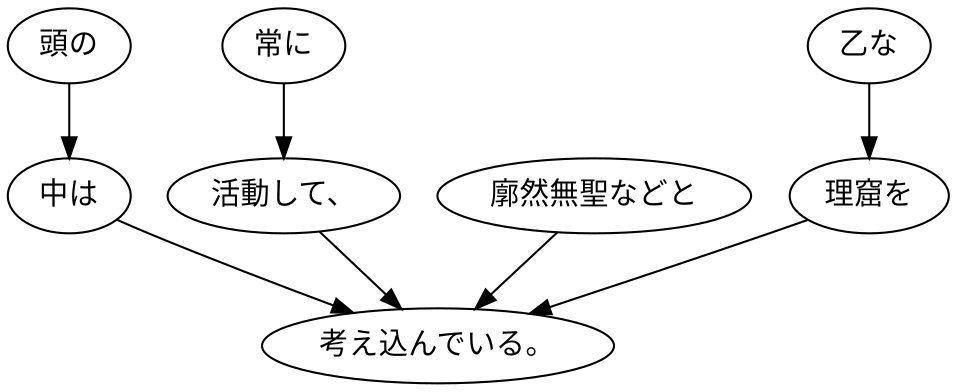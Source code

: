 digraph graph3192 {
	node0 [label="頭の"];
	node1 [label="中は"];
	node2 [label="常に"];
	node3 [label="活動して、"];
	node4 [label="廓然無聖などと"];
	node5 [label="乙な"];
	node6 [label="理窟を"];
	node7 [label="考え込んでいる。"];
	node0 -> node1;
	node1 -> node7;
	node2 -> node3;
	node3 -> node7;
	node4 -> node7;
	node5 -> node6;
	node6 -> node7;
}
